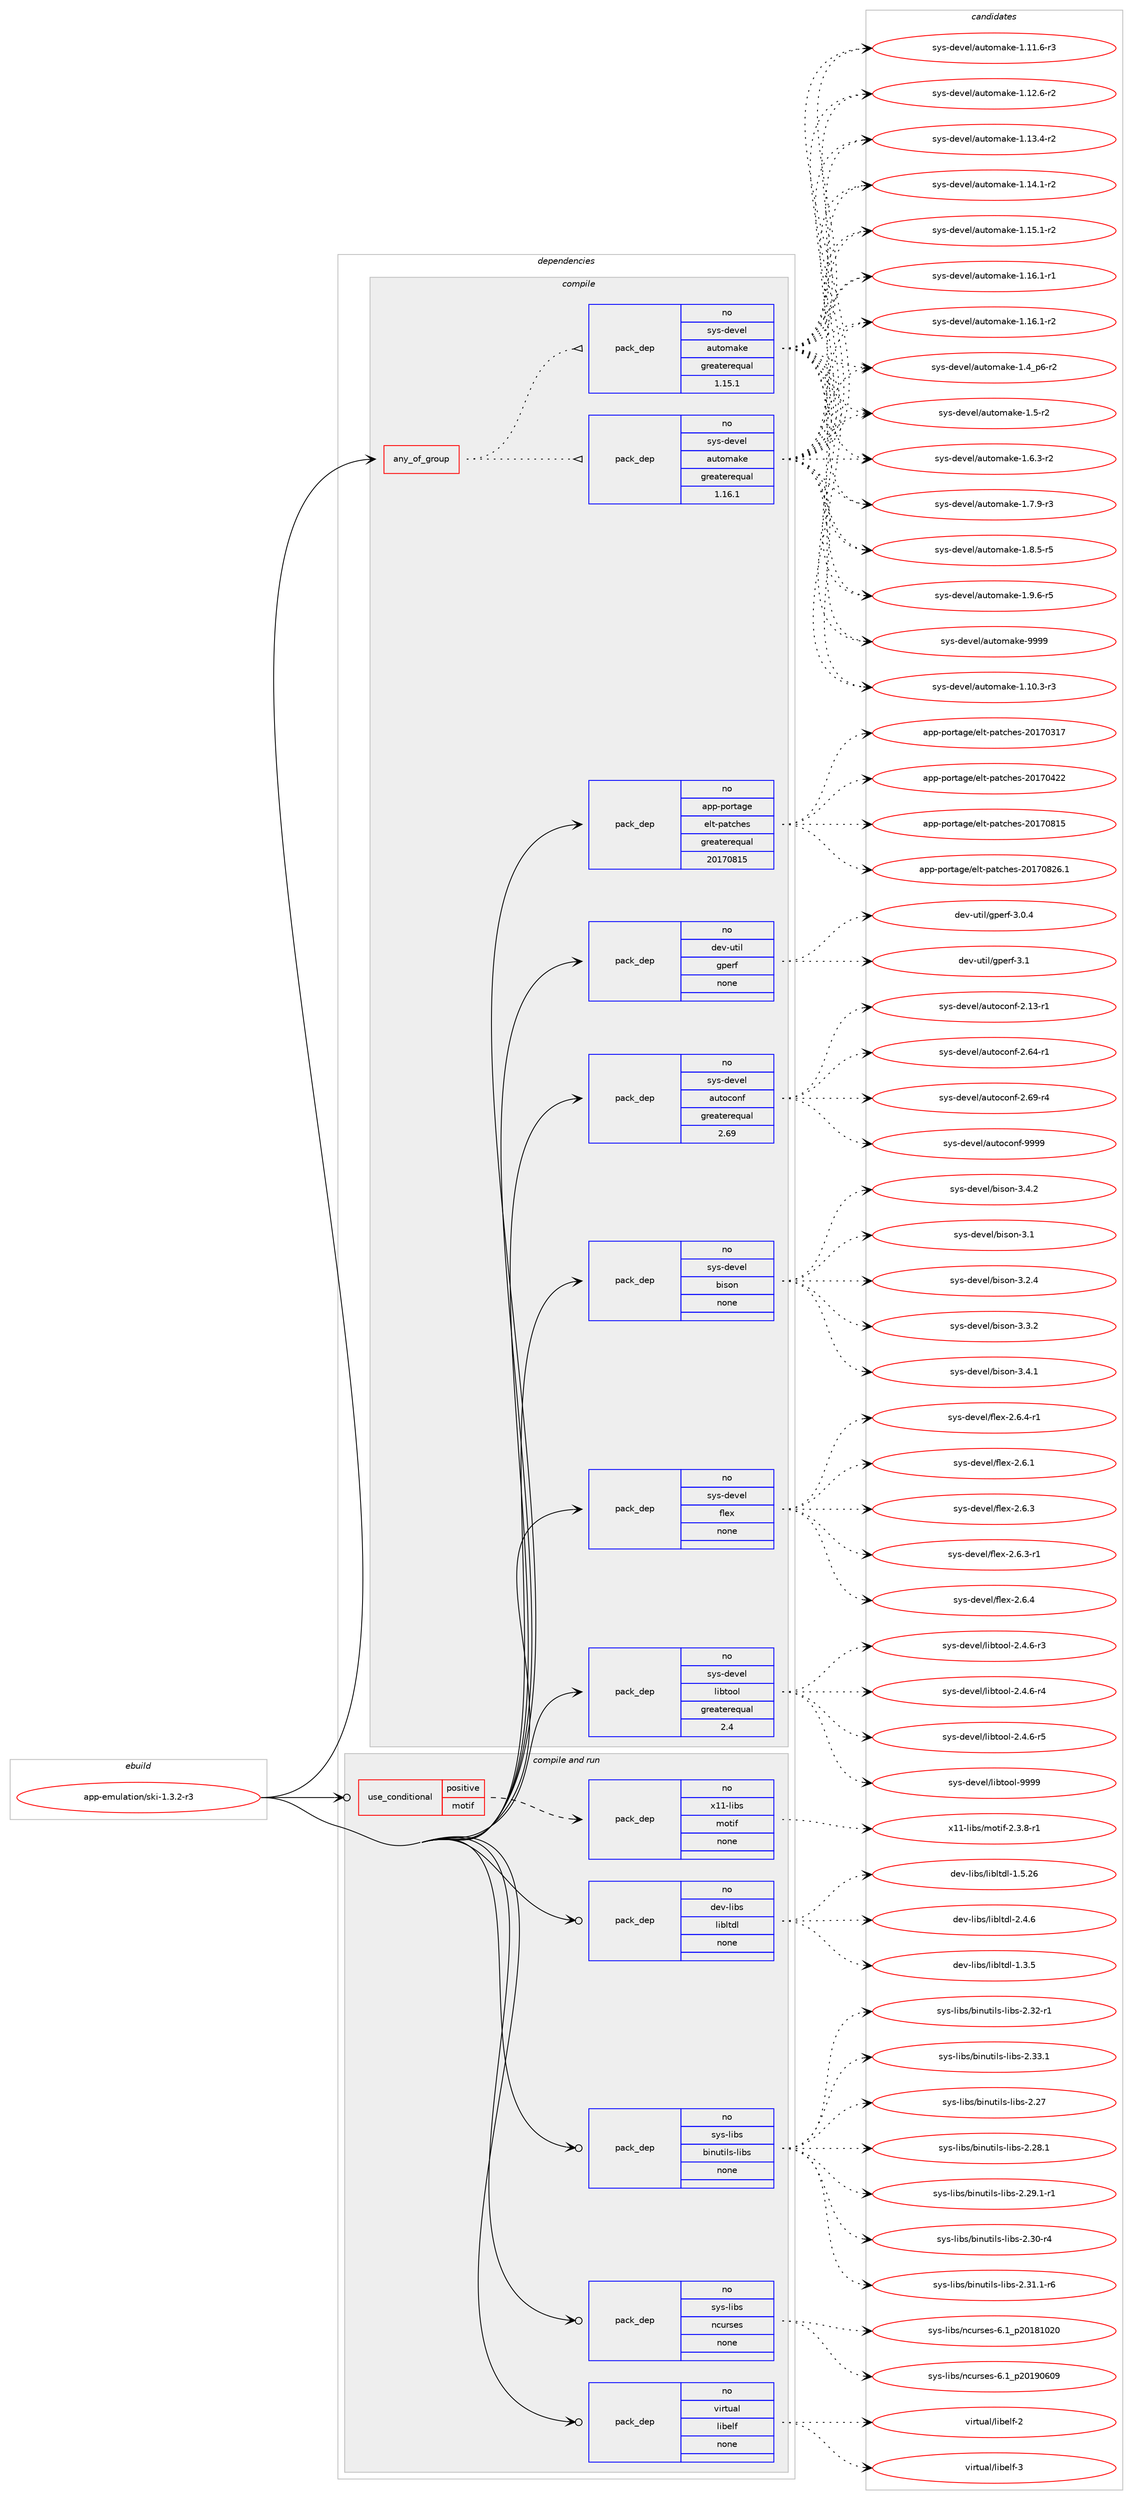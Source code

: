 digraph prolog {

# *************
# Graph options
# *************

newrank=true;
concentrate=true;
compound=true;
graph [rankdir=LR,fontname=Helvetica,fontsize=10,ranksep=1.5];#, ranksep=2.5, nodesep=0.2];
edge  [arrowhead=vee];
node  [fontname=Helvetica,fontsize=10];

# **********
# The ebuild
# **********

subgraph cluster_leftcol {
color=gray;
rank=same;
label=<<i>ebuild</i>>;
id [label="app-emulation/ski-1.3.2-r3", color=red, width=4, href="../app-emulation/ski-1.3.2-r3.svg"];
}

# ****************
# The dependencies
# ****************

subgraph cluster_midcol {
color=gray;
label=<<i>dependencies</i>>;
subgraph cluster_compile {
fillcolor="#eeeeee";
style=filled;
label=<<i>compile</i>>;
subgraph any8530 {
dependency488309 [label=<<TABLE BORDER="0" CELLBORDER="1" CELLSPACING="0" CELLPADDING="4"><TR><TD CELLPADDING="10">any_of_group</TD></TR></TABLE>>, shape=none, color=red];subgraph pack363146 {
dependency488310 [label=<<TABLE BORDER="0" CELLBORDER="1" CELLSPACING="0" CELLPADDING="4" WIDTH="220"><TR><TD ROWSPAN="6" CELLPADDING="30">pack_dep</TD></TR><TR><TD WIDTH="110">no</TD></TR><TR><TD>sys-devel</TD></TR><TR><TD>automake</TD></TR><TR><TD>greaterequal</TD></TR><TR><TD>1.16.1</TD></TR></TABLE>>, shape=none, color=blue];
}
dependency488309:e -> dependency488310:w [weight=20,style="dotted",arrowhead="oinv"];
subgraph pack363147 {
dependency488311 [label=<<TABLE BORDER="0" CELLBORDER="1" CELLSPACING="0" CELLPADDING="4" WIDTH="220"><TR><TD ROWSPAN="6" CELLPADDING="30">pack_dep</TD></TR><TR><TD WIDTH="110">no</TD></TR><TR><TD>sys-devel</TD></TR><TR><TD>automake</TD></TR><TR><TD>greaterequal</TD></TR><TR><TD>1.15.1</TD></TR></TABLE>>, shape=none, color=blue];
}
dependency488309:e -> dependency488311:w [weight=20,style="dotted",arrowhead="oinv"];
}
id:e -> dependency488309:w [weight=20,style="solid",arrowhead="vee"];
subgraph pack363148 {
dependency488312 [label=<<TABLE BORDER="0" CELLBORDER="1" CELLSPACING="0" CELLPADDING="4" WIDTH="220"><TR><TD ROWSPAN="6" CELLPADDING="30">pack_dep</TD></TR><TR><TD WIDTH="110">no</TD></TR><TR><TD>app-portage</TD></TR><TR><TD>elt-patches</TD></TR><TR><TD>greaterequal</TD></TR><TR><TD>20170815</TD></TR></TABLE>>, shape=none, color=blue];
}
id:e -> dependency488312:w [weight=20,style="solid",arrowhead="vee"];
subgraph pack363149 {
dependency488313 [label=<<TABLE BORDER="0" CELLBORDER="1" CELLSPACING="0" CELLPADDING="4" WIDTH="220"><TR><TD ROWSPAN="6" CELLPADDING="30">pack_dep</TD></TR><TR><TD WIDTH="110">no</TD></TR><TR><TD>dev-util</TD></TR><TR><TD>gperf</TD></TR><TR><TD>none</TD></TR><TR><TD></TD></TR></TABLE>>, shape=none, color=blue];
}
id:e -> dependency488313:w [weight=20,style="solid",arrowhead="vee"];
subgraph pack363150 {
dependency488314 [label=<<TABLE BORDER="0" CELLBORDER="1" CELLSPACING="0" CELLPADDING="4" WIDTH="220"><TR><TD ROWSPAN="6" CELLPADDING="30">pack_dep</TD></TR><TR><TD WIDTH="110">no</TD></TR><TR><TD>sys-devel</TD></TR><TR><TD>autoconf</TD></TR><TR><TD>greaterequal</TD></TR><TR><TD>2.69</TD></TR></TABLE>>, shape=none, color=blue];
}
id:e -> dependency488314:w [weight=20,style="solid",arrowhead="vee"];
subgraph pack363151 {
dependency488315 [label=<<TABLE BORDER="0" CELLBORDER="1" CELLSPACING="0" CELLPADDING="4" WIDTH="220"><TR><TD ROWSPAN="6" CELLPADDING="30">pack_dep</TD></TR><TR><TD WIDTH="110">no</TD></TR><TR><TD>sys-devel</TD></TR><TR><TD>bison</TD></TR><TR><TD>none</TD></TR><TR><TD></TD></TR></TABLE>>, shape=none, color=blue];
}
id:e -> dependency488315:w [weight=20,style="solid",arrowhead="vee"];
subgraph pack363152 {
dependency488316 [label=<<TABLE BORDER="0" CELLBORDER="1" CELLSPACING="0" CELLPADDING="4" WIDTH="220"><TR><TD ROWSPAN="6" CELLPADDING="30">pack_dep</TD></TR><TR><TD WIDTH="110">no</TD></TR><TR><TD>sys-devel</TD></TR><TR><TD>flex</TD></TR><TR><TD>none</TD></TR><TR><TD></TD></TR></TABLE>>, shape=none, color=blue];
}
id:e -> dependency488316:w [weight=20,style="solid",arrowhead="vee"];
subgraph pack363153 {
dependency488317 [label=<<TABLE BORDER="0" CELLBORDER="1" CELLSPACING="0" CELLPADDING="4" WIDTH="220"><TR><TD ROWSPAN="6" CELLPADDING="30">pack_dep</TD></TR><TR><TD WIDTH="110">no</TD></TR><TR><TD>sys-devel</TD></TR><TR><TD>libtool</TD></TR><TR><TD>greaterequal</TD></TR><TR><TD>2.4</TD></TR></TABLE>>, shape=none, color=blue];
}
id:e -> dependency488317:w [weight=20,style="solid",arrowhead="vee"];
}
subgraph cluster_compileandrun {
fillcolor="#eeeeee";
style=filled;
label=<<i>compile and run</i>>;
subgraph cond116325 {
dependency488318 [label=<<TABLE BORDER="0" CELLBORDER="1" CELLSPACING="0" CELLPADDING="4"><TR><TD ROWSPAN="3" CELLPADDING="10">use_conditional</TD></TR><TR><TD>positive</TD></TR><TR><TD>motif</TD></TR></TABLE>>, shape=none, color=red];
subgraph pack363154 {
dependency488319 [label=<<TABLE BORDER="0" CELLBORDER="1" CELLSPACING="0" CELLPADDING="4" WIDTH="220"><TR><TD ROWSPAN="6" CELLPADDING="30">pack_dep</TD></TR><TR><TD WIDTH="110">no</TD></TR><TR><TD>x11-libs</TD></TR><TR><TD>motif</TD></TR><TR><TD>none</TD></TR><TR><TD></TD></TR></TABLE>>, shape=none, color=blue];
}
dependency488318:e -> dependency488319:w [weight=20,style="dashed",arrowhead="vee"];
}
id:e -> dependency488318:w [weight=20,style="solid",arrowhead="odotvee"];
subgraph pack363155 {
dependency488320 [label=<<TABLE BORDER="0" CELLBORDER="1" CELLSPACING="0" CELLPADDING="4" WIDTH="220"><TR><TD ROWSPAN="6" CELLPADDING="30">pack_dep</TD></TR><TR><TD WIDTH="110">no</TD></TR><TR><TD>dev-libs</TD></TR><TR><TD>libltdl</TD></TR><TR><TD>none</TD></TR><TR><TD></TD></TR></TABLE>>, shape=none, color=blue];
}
id:e -> dependency488320:w [weight=20,style="solid",arrowhead="odotvee"];
subgraph pack363156 {
dependency488321 [label=<<TABLE BORDER="0" CELLBORDER="1" CELLSPACING="0" CELLPADDING="4" WIDTH="220"><TR><TD ROWSPAN="6" CELLPADDING="30">pack_dep</TD></TR><TR><TD WIDTH="110">no</TD></TR><TR><TD>sys-libs</TD></TR><TR><TD>binutils-libs</TD></TR><TR><TD>none</TD></TR><TR><TD></TD></TR></TABLE>>, shape=none, color=blue];
}
id:e -> dependency488321:w [weight=20,style="solid",arrowhead="odotvee"];
subgraph pack363157 {
dependency488322 [label=<<TABLE BORDER="0" CELLBORDER="1" CELLSPACING="0" CELLPADDING="4" WIDTH="220"><TR><TD ROWSPAN="6" CELLPADDING="30">pack_dep</TD></TR><TR><TD WIDTH="110">no</TD></TR><TR><TD>sys-libs</TD></TR><TR><TD>ncurses</TD></TR><TR><TD>none</TD></TR><TR><TD></TD></TR></TABLE>>, shape=none, color=blue];
}
id:e -> dependency488322:w [weight=20,style="solid",arrowhead="odotvee"];
subgraph pack363158 {
dependency488323 [label=<<TABLE BORDER="0" CELLBORDER="1" CELLSPACING="0" CELLPADDING="4" WIDTH="220"><TR><TD ROWSPAN="6" CELLPADDING="30">pack_dep</TD></TR><TR><TD WIDTH="110">no</TD></TR><TR><TD>virtual</TD></TR><TR><TD>libelf</TD></TR><TR><TD>none</TD></TR><TR><TD></TD></TR></TABLE>>, shape=none, color=blue];
}
id:e -> dependency488323:w [weight=20,style="solid",arrowhead="odotvee"];
}
subgraph cluster_run {
fillcolor="#eeeeee";
style=filled;
label=<<i>run</i>>;
}
}

# **************
# The candidates
# **************

subgraph cluster_choices {
rank=same;
color=gray;
label=<<i>candidates</i>>;

subgraph choice363146 {
color=black;
nodesep=1;
choice11512111545100101118101108479711711611110997107101454946494846514511451 [label="sys-devel/automake-1.10.3-r3", color=red, width=4,href="../sys-devel/automake-1.10.3-r3.svg"];
choice11512111545100101118101108479711711611110997107101454946494946544511451 [label="sys-devel/automake-1.11.6-r3", color=red, width=4,href="../sys-devel/automake-1.11.6-r3.svg"];
choice11512111545100101118101108479711711611110997107101454946495046544511450 [label="sys-devel/automake-1.12.6-r2", color=red, width=4,href="../sys-devel/automake-1.12.6-r2.svg"];
choice11512111545100101118101108479711711611110997107101454946495146524511450 [label="sys-devel/automake-1.13.4-r2", color=red, width=4,href="../sys-devel/automake-1.13.4-r2.svg"];
choice11512111545100101118101108479711711611110997107101454946495246494511450 [label="sys-devel/automake-1.14.1-r2", color=red, width=4,href="../sys-devel/automake-1.14.1-r2.svg"];
choice11512111545100101118101108479711711611110997107101454946495346494511450 [label="sys-devel/automake-1.15.1-r2", color=red, width=4,href="../sys-devel/automake-1.15.1-r2.svg"];
choice11512111545100101118101108479711711611110997107101454946495446494511449 [label="sys-devel/automake-1.16.1-r1", color=red, width=4,href="../sys-devel/automake-1.16.1-r1.svg"];
choice11512111545100101118101108479711711611110997107101454946495446494511450 [label="sys-devel/automake-1.16.1-r2", color=red, width=4,href="../sys-devel/automake-1.16.1-r2.svg"];
choice115121115451001011181011084797117116111109971071014549465295112544511450 [label="sys-devel/automake-1.4_p6-r2", color=red, width=4,href="../sys-devel/automake-1.4_p6-r2.svg"];
choice11512111545100101118101108479711711611110997107101454946534511450 [label="sys-devel/automake-1.5-r2", color=red, width=4,href="../sys-devel/automake-1.5-r2.svg"];
choice115121115451001011181011084797117116111109971071014549465446514511450 [label="sys-devel/automake-1.6.3-r2", color=red, width=4,href="../sys-devel/automake-1.6.3-r2.svg"];
choice115121115451001011181011084797117116111109971071014549465546574511451 [label="sys-devel/automake-1.7.9-r3", color=red, width=4,href="../sys-devel/automake-1.7.9-r3.svg"];
choice115121115451001011181011084797117116111109971071014549465646534511453 [label="sys-devel/automake-1.8.5-r5", color=red, width=4,href="../sys-devel/automake-1.8.5-r5.svg"];
choice115121115451001011181011084797117116111109971071014549465746544511453 [label="sys-devel/automake-1.9.6-r5", color=red, width=4,href="../sys-devel/automake-1.9.6-r5.svg"];
choice115121115451001011181011084797117116111109971071014557575757 [label="sys-devel/automake-9999", color=red, width=4,href="../sys-devel/automake-9999.svg"];
dependency488310:e -> choice11512111545100101118101108479711711611110997107101454946494846514511451:w [style=dotted,weight="100"];
dependency488310:e -> choice11512111545100101118101108479711711611110997107101454946494946544511451:w [style=dotted,weight="100"];
dependency488310:e -> choice11512111545100101118101108479711711611110997107101454946495046544511450:w [style=dotted,weight="100"];
dependency488310:e -> choice11512111545100101118101108479711711611110997107101454946495146524511450:w [style=dotted,weight="100"];
dependency488310:e -> choice11512111545100101118101108479711711611110997107101454946495246494511450:w [style=dotted,weight="100"];
dependency488310:e -> choice11512111545100101118101108479711711611110997107101454946495346494511450:w [style=dotted,weight="100"];
dependency488310:e -> choice11512111545100101118101108479711711611110997107101454946495446494511449:w [style=dotted,weight="100"];
dependency488310:e -> choice11512111545100101118101108479711711611110997107101454946495446494511450:w [style=dotted,weight="100"];
dependency488310:e -> choice115121115451001011181011084797117116111109971071014549465295112544511450:w [style=dotted,weight="100"];
dependency488310:e -> choice11512111545100101118101108479711711611110997107101454946534511450:w [style=dotted,weight="100"];
dependency488310:e -> choice115121115451001011181011084797117116111109971071014549465446514511450:w [style=dotted,weight="100"];
dependency488310:e -> choice115121115451001011181011084797117116111109971071014549465546574511451:w [style=dotted,weight="100"];
dependency488310:e -> choice115121115451001011181011084797117116111109971071014549465646534511453:w [style=dotted,weight="100"];
dependency488310:e -> choice115121115451001011181011084797117116111109971071014549465746544511453:w [style=dotted,weight="100"];
dependency488310:e -> choice115121115451001011181011084797117116111109971071014557575757:w [style=dotted,weight="100"];
}
subgraph choice363147 {
color=black;
nodesep=1;
choice11512111545100101118101108479711711611110997107101454946494846514511451 [label="sys-devel/automake-1.10.3-r3", color=red, width=4,href="../sys-devel/automake-1.10.3-r3.svg"];
choice11512111545100101118101108479711711611110997107101454946494946544511451 [label="sys-devel/automake-1.11.6-r3", color=red, width=4,href="../sys-devel/automake-1.11.6-r3.svg"];
choice11512111545100101118101108479711711611110997107101454946495046544511450 [label="sys-devel/automake-1.12.6-r2", color=red, width=4,href="../sys-devel/automake-1.12.6-r2.svg"];
choice11512111545100101118101108479711711611110997107101454946495146524511450 [label="sys-devel/automake-1.13.4-r2", color=red, width=4,href="../sys-devel/automake-1.13.4-r2.svg"];
choice11512111545100101118101108479711711611110997107101454946495246494511450 [label="sys-devel/automake-1.14.1-r2", color=red, width=4,href="../sys-devel/automake-1.14.1-r2.svg"];
choice11512111545100101118101108479711711611110997107101454946495346494511450 [label="sys-devel/automake-1.15.1-r2", color=red, width=4,href="../sys-devel/automake-1.15.1-r2.svg"];
choice11512111545100101118101108479711711611110997107101454946495446494511449 [label="sys-devel/automake-1.16.1-r1", color=red, width=4,href="../sys-devel/automake-1.16.1-r1.svg"];
choice11512111545100101118101108479711711611110997107101454946495446494511450 [label="sys-devel/automake-1.16.1-r2", color=red, width=4,href="../sys-devel/automake-1.16.1-r2.svg"];
choice115121115451001011181011084797117116111109971071014549465295112544511450 [label="sys-devel/automake-1.4_p6-r2", color=red, width=4,href="../sys-devel/automake-1.4_p6-r2.svg"];
choice11512111545100101118101108479711711611110997107101454946534511450 [label="sys-devel/automake-1.5-r2", color=red, width=4,href="../sys-devel/automake-1.5-r2.svg"];
choice115121115451001011181011084797117116111109971071014549465446514511450 [label="sys-devel/automake-1.6.3-r2", color=red, width=4,href="../sys-devel/automake-1.6.3-r2.svg"];
choice115121115451001011181011084797117116111109971071014549465546574511451 [label="sys-devel/automake-1.7.9-r3", color=red, width=4,href="../sys-devel/automake-1.7.9-r3.svg"];
choice115121115451001011181011084797117116111109971071014549465646534511453 [label="sys-devel/automake-1.8.5-r5", color=red, width=4,href="../sys-devel/automake-1.8.5-r5.svg"];
choice115121115451001011181011084797117116111109971071014549465746544511453 [label="sys-devel/automake-1.9.6-r5", color=red, width=4,href="../sys-devel/automake-1.9.6-r5.svg"];
choice115121115451001011181011084797117116111109971071014557575757 [label="sys-devel/automake-9999", color=red, width=4,href="../sys-devel/automake-9999.svg"];
dependency488311:e -> choice11512111545100101118101108479711711611110997107101454946494846514511451:w [style=dotted,weight="100"];
dependency488311:e -> choice11512111545100101118101108479711711611110997107101454946494946544511451:w [style=dotted,weight="100"];
dependency488311:e -> choice11512111545100101118101108479711711611110997107101454946495046544511450:w [style=dotted,weight="100"];
dependency488311:e -> choice11512111545100101118101108479711711611110997107101454946495146524511450:w [style=dotted,weight="100"];
dependency488311:e -> choice11512111545100101118101108479711711611110997107101454946495246494511450:w [style=dotted,weight="100"];
dependency488311:e -> choice11512111545100101118101108479711711611110997107101454946495346494511450:w [style=dotted,weight="100"];
dependency488311:e -> choice11512111545100101118101108479711711611110997107101454946495446494511449:w [style=dotted,weight="100"];
dependency488311:e -> choice11512111545100101118101108479711711611110997107101454946495446494511450:w [style=dotted,weight="100"];
dependency488311:e -> choice115121115451001011181011084797117116111109971071014549465295112544511450:w [style=dotted,weight="100"];
dependency488311:e -> choice11512111545100101118101108479711711611110997107101454946534511450:w [style=dotted,weight="100"];
dependency488311:e -> choice115121115451001011181011084797117116111109971071014549465446514511450:w [style=dotted,weight="100"];
dependency488311:e -> choice115121115451001011181011084797117116111109971071014549465546574511451:w [style=dotted,weight="100"];
dependency488311:e -> choice115121115451001011181011084797117116111109971071014549465646534511453:w [style=dotted,weight="100"];
dependency488311:e -> choice115121115451001011181011084797117116111109971071014549465746544511453:w [style=dotted,weight="100"];
dependency488311:e -> choice115121115451001011181011084797117116111109971071014557575757:w [style=dotted,weight="100"];
}
subgraph choice363148 {
color=black;
nodesep=1;
choice97112112451121111141169710310147101108116451129711699104101115455048495548514955 [label="app-portage/elt-patches-20170317", color=red, width=4,href="../app-portage/elt-patches-20170317.svg"];
choice97112112451121111141169710310147101108116451129711699104101115455048495548525050 [label="app-portage/elt-patches-20170422", color=red, width=4,href="../app-portage/elt-patches-20170422.svg"];
choice97112112451121111141169710310147101108116451129711699104101115455048495548564953 [label="app-portage/elt-patches-20170815", color=red, width=4,href="../app-portage/elt-patches-20170815.svg"];
choice971121124511211111411697103101471011081164511297116991041011154550484955485650544649 [label="app-portage/elt-patches-20170826.1", color=red, width=4,href="../app-portage/elt-patches-20170826.1.svg"];
dependency488312:e -> choice97112112451121111141169710310147101108116451129711699104101115455048495548514955:w [style=dotted,weight="100"];
dependency488312:e -> choice97112112451121111141169710310147101108116451129711699104101115455048495548525050:w [style=dotted,weight="100"];
dependency488312:e -> choice97112112451121111141169710310147101108116451129711699104101115455048495548564953:w [style=dotted,weight="100"];
dependency488312:e -> choice971121124511211111411697103101471011081164511297116991041011154550484955485650544649:w [style=dotted,weight="100"];
}
subgraph choice363149 {
color=black;
nodesep=1;
choice1001011184511711610510847103112101114102455146484652 [label="dev-util/gperf-3.0.4", color=red, width=4,href="../dev-util/gperf-3.0.4.svg"];
choice100101118451171161051084710311210111410245514649 [label="dev-util/gperf-3.1", color=red, width=4,href="../dev-util/gperf-3.1.svg"];
dependency488313:e -> choice1001011184511711610510847103112101114102455146484652:w [style=dotted,weight="100"];
dependency488313:e -> choice100101118451171161051084710311210111410245514649:w [style=dotted,weight="100"];
}
subgraph choice363150 {
color=black;
nodesep=1;
choice1151211154510010111810110847971171161119911111010245504649514511449 [label="sys-devel/autoconf-2.13-r1", color=red, width=4,href="../sys-devel/autoconf-2.13-r1.svg"];
choice1151211154510010111810110847971171161119911111010245504654524511449 [label="sys-devel/autoconf-2.64-r1", color=red, width=4,href="../sys-devel/autoconf-2.64-r1.svg"];
choice1151211154510010111810110847971171161119911111010245504654574511452 [label="sys-devel/autoconf-2.69-r4", color=red, width=4,href="../sys-devel/autoconf-2.69-r4.svg"];
choice115121115451001011181011084797117116111991111101024557575757 [label="sys-devel/autoconf-9999", color=red, width=4,href="../sys-devel/autoconf-9999.svg"];
dependency488314:e -> choice1151211154510010111810110847971171161119911111010245504649514511449:w [style=dotted,weight="100"];
dependency488314:e -> choice1151211154510010111810110847971171161119911111010245504654524511449:w [style=dotted,weight="100"];
dependency488314:e -> choice1151211154510010111810110847971171161119911111010245504654574511452:w [style=dotted,weight="100"];
dependency488314:e -> choice115121115451001011181011084797117116111991111101024557575757:w [style=dotted,weight="100"];
}
subgraph choice363151 {
color=black;
nodesep=1;
choice11512111545100101118101108479810511511111045514649 [label="sys-devel/bison-3.1", color=red, width=4,href="../sys-devel/bison-3.1.svg"];
choice115121115451001011181011084798105115111110455146504652 [label="sys-devel/bison-3.2.4", color=red, width=4,href="../sys-devel/bison-3.2.4.svg"];
choice115121115451001011181011084798105115111110455146514650 [label="sys-devel/bison-3.3.2", color=red, width=4,href="../sys-devel/bison-3.3.2.svg"];
choice115121115451001011181011084798105115111110455146524649 [label="sys-devel/bison-3.4.1", color=red, width=4,href="../sys-devel/bison-3.4.1.svg"];
choice115121115451001011181011084798105115111110455146524650 [label="sys-devel/bison-3.4.2", color=red, width=4,href="../sys-devel/bison-3.4.2.svg"];
dependency488315:e -> choice11512111545100101118101108479810511511111045514649:w [style=dotted,weight="100"];
dependency488315:e -> choice115121115451001011181011084798105115111110455146504652:w [style=dotted,weight="100"];
dependency488315:e -> choice115121115451001011181011084798105115111110455146514650:w [style=dotted,weight="100"];
dependency488315:e -> choice115121115451001011181011084798105115111110455146524649:w [style=dotted,weight="100"];
dependency488315:e -> choice115121115451001011181011084798105115111110455146524650:w [style=dotted,weight="100"];
}
subgraph choice363152 {
color=black;
nodesep=1;
choice1151211154510010111810110847102108101120455046544649 [label="sys-devel/flex-2.6.1", color=red, width=4,href="../sys-devel/flex-2.6.1.svg"];
choice1151211154510010111810110847102108101120455046544651 [label="sys-devel/flex-2.6.3", color=red, width=4,href="../sys-devel/flex-2.6.3.svg"];
choice11512111545100101118101108471021081011204550465446514511449 [label="sys-devel/flex-2.6.3-r1", color=red, width=4,href="../sys-devel/flex-2.6.3-r1.svg"];
choice1151211154510010111810110847102108101120455046544652 [label="sys-devel/flex-2.6.4", color=red, width=4,href="../sys-devel/flex-2.6.4.svg"];
choice11512111545100101118101108471021081011204550465446524511449 [label="sys-devel/flex-2.6.4-r1", color=red, width=4,href="../sys-devel/flex-2.6.4-r1.svg"];
dependency488316:e -> choice1151211154510010111810110847102108101120455046544649:w [style=dotted,weight="100"];
dependency488316:e -> choice1151211154510010111810110847102108101120455046544651:w [style=dotted,weight="100"];
dependency488316:e -> choice11512111545100101118101108471021081011204550465446514511449:w [style=dotted,weight="100"];
dependency488316:e -> choice1151211154510010111810110847102108101120455046544652:w [style=dotted,weight="100"];
dependency488316:e -> choice11512111545100101118101108471021081011204550465446524511449:w [style=dotted,weight="100"];
}
subgraph choice363153 {
color=black;
nodesep=1;
choice1151211154510010111810110847108105981161111111084550465246544511451 [label="sys-devel/libtool-2.4.6-r3", color=red, width=4,href="../sys-devel/libtool-2.4.6-r3.svg"];
choice1151211154510010111810110847108105981161111111084550465246544511452 [label="sys-devel/libtool-2.4.6-r4", color=red, width=4,href="../sys-devel/libtool-2.4.6-r4.svg"];
choice1151211154510010111810110847108105981161111111084550465246544511453 [label="sys-devel/libtool-2.4.6-r5", color=red, width=4,href="../sys-devel/libtool-2.4.6-r5.svg"];
choice1151211154510010111810110847108105981161111111084557575757 [label="sys-devel/libtool-9999", color=red, width=4,href="../sys-devel/libtool-9999.svg"];
dependency488317:e -> choice1151211154510010111810110847108105981161111111084550465246544511451:w [style=dotted,weight="100"];
dependency488317:e -> choice1151211154510010111810110847108105981161111111084550465246544511452:w [style=dotted,weight="100"];
dependency488317:e -> choice1151211154510010111810110847108105981161111111084550465246544511453:w [style=dotted,weight="100"];
dependency488317:e -> choice1151211154510010111810110847108105981161111111084557575757:w [style=dotted,weight="100"];
}
subgraph choice363154 {
color=black;
nodesep=1;
choice12049494510810598115471091111161051024550465146564511449 [label="x11-libs/motif-2.3.8-r1", color=red, width=4,href="../x11-libs/motif-2.3.8-r1.svg"];
dependency488319:e -> choice12049494510810598115471091111161051024550465146564511449:w [style=dotted,weight="100"];
}
subgraph choice363155 {
color=black;
nodesep=1;
choice10010111845108105981154710810598108116100108454946514653 [label="dev-libs/libltdl-1.3.5", color=red, width=4,href="../dev-libs/libltdl-1.3.5.svg"];
choice1001011184510810598115471081059810811610010845494653465054 [label="dev-libs/libltdl-1.5.26", color=red, width=4,href="../dev-libs/libltdl-1.5.26.svg"];
choice10010111845108105981154710810598108116100108455046524654 [label="dev-libs/libltdl-2.4.6", color=red, width=4,href="../dev-libs/libltdl-2.4.6.svg"];
dependency488320:e -> choice10010111845108105981154710810598108116100108454946514653:w [style=dotted,weight="100"];
dependency488320:e -> choice1001011184510810598115471081059810811610010845494653465054:w [style=dotted,weight="100"];
dependency488320:e -> choice10010111845108105981154710810598108116100108455046524654:w [style=dotted,weight="100"];
}
subgraph choice363156 {
color=black;
nodesep=1;
choice1151211154510810598115479810511011711610510811545108105981154550465055 [label="sys-libs/binutils-libs-2.27", color=red, width=4,href="../sys-libs/binutils-libs-2.27.svg"];
choice11512111545108105981154798105110117116105108115451081059811545504650564649 [label="sys-libs/binutils-libs-2.28.1", color=red, width=4,href="../sys-libs/binutils-libs-2.28.1.svg"];
choice115121115451081059811547981051101171161051081154510810598115455046505746494511449 [label="sys-libs/binutils-libs-2.29.1-r1", color=red, width=4,href="../sys-libs/binutils-libs-2.29.1-r1.svg"];
choice11512111545108105981154798105110117116105108115451081059811545504651484511452 [label="sys-libs/binutils-libs-2.30-r4", color=red, width=4,href="../sys-libs/binutils-libs-2.30-r4.svg"];
choice115121115451081059811547981051101171161051081154510810598115455046514946494511454 [label="sys-libs/binutils-libs-2.31.1-r6", color=red, width=4,href="../sys-libs/binutils-libs-2.31.1-r6.svg"];
choice11512111545108105981154798105110117116105108115451081059811545504651504511449 [label="sys-libs/binutils-libs-2.32-r1", color=red, width=4,href="../sys-libs/binutils-libs-2.32-r1.svg"];
choice11512111545108105981154798105110117116105108115451081059811545504651514649 [label="sys-libs/binutils-libs-2.33.1", color=red, width=4,href="../sys-libs/binutils-libs-2.33.1.svg"];
dependency488321:e -> choice1151211154510810598115479810511011711610510811545108105981154550465055:w [style=dotted,weight="100"];
dependency488321:e -> choice11512111545108105981154798105110117116105108115451081059811545504650564649:w [style=dotted,weight="100"];
dependency488321:e -> choice115121115451081059811547981051101171161051081154510810598115455046505746494511449:w [style=dotted,weight="100"];
dependency488321:e -> choice11512111545108105981154798105110117116105108115451081059811545504651484511452:w [style=dotted,weight="100"];
dependency488321:e -> choice115121115451081059811547981051101171161051081154510810598115455046514946494511454:w [style=dotted,weight="100"];
dependency488321:e -> choice11512111545108105981154798105110117116105108115451081059811545504651504511449:w [style=dotted,weight="100"];
dependency488321:e -> choice11512111545108105981154798105110117116105108115451081059811545504651514649:w [style=dotted,weight="100"];
}
subgraph choice363157 {
color=black;
nodesep=1;
choice1151211154510810598115471109911711411510111545544649951125048495649485048 [label="sys-libs/ncurses-6.1_p20181020", color=red, width=4,href="../sys-libs/ncurses-6.1_p20181020.svg"];
choice1151211154510810598115471109911711411510111545544649951125048495748544857 [label="sys-libs/ncurses-6.1_p20190609", color=red, width=4,href="../sys-libs/ncurses-6.1_p20190609.svg"];
dependency488322:e -> choice1151211154510810598115471109911711411510111545544649951125048495649485048:w [style=dotted,weight="100"];
dependency488322:e -> choice1151211154510810598115471109911711411510111545544649951125048495748544857:w [style=dotted,weight="100"];
}
subgraph choice363158 {
color=black;
nodesep=1;
choice1181051141161179710847108105981011081024550 [label="virtual/libelf-2", color=red, width=4,href="../virtual/libelf-2.svg"];
choice1181051141161179710847108105981011081024551 [label="virtual/libelf-3", color=red, width=4,href="../virtual/libelf-3.svg"];
dependency488323:e -> choice1181051141161179710847108105981011081024550:w [style=dotted,weight="100"];
dependency488323:e -> choice1181051141161179710847108105981011081024551:w [style=dotted,weight="100"];
}
}

}
